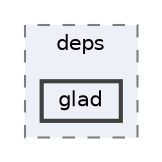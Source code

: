 digraph "runtime/glfw/deps/glad"
{
 // LATEX_PDF_SIZE
  bgcolor="transparent";
  edge [fontname=Helvetica,fontsize=10,labelfontname=Helvetica,labelfontsize=10];
  node [fontname=Helvetica,fontsize=10,shape=box,height=0.2,width=0.4];
  compound=true
  subgraph clusterdir_6ff0e9aacb02798e12069105004514e6 {
    graph [ bgcolor="#edf0f7", pencolor="grey50", label="deps", fontname=Helvetica,fontsize=10 style="filled,dashed", URL="dir_6ff0e9aacb02798e12069105004514e6.html",tooltip=""]
  dir_c52ca91be36b98cba7cc309c2acd9411 [label="glad", fillcolor="#edf0f7", color="grey25", style="filled,bold", URL="dir_c52ca91be36b98cba7cc309c2acd9411.html",tooltip=""];
  }
}
